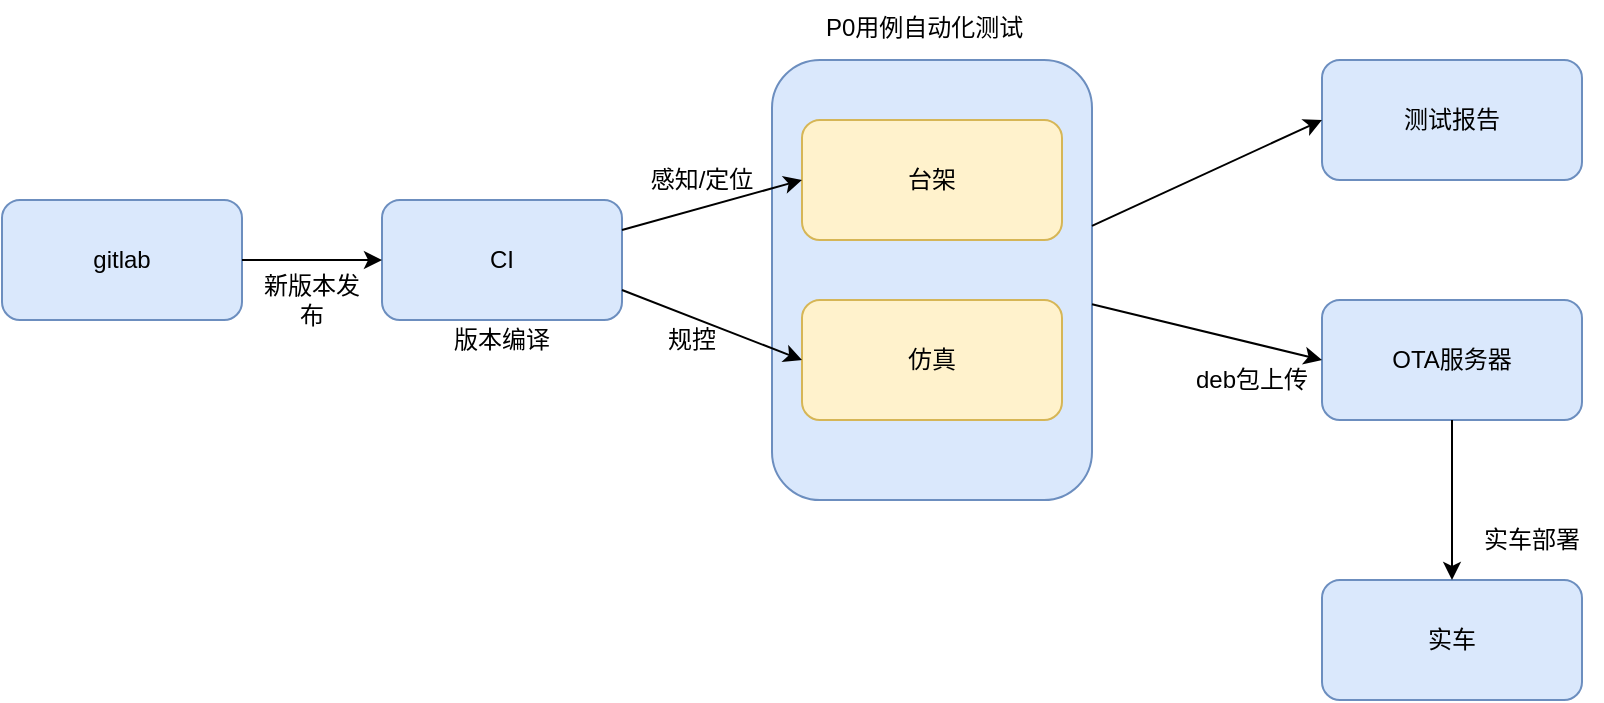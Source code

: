 <mxfile version="12.8.4" type="github"><diagram id="19_FTHvBFHZxbvxsd_1o" name="Page-1"><mxGraphModel dx="946" dy="544" grid="1" gridSize="10" guides="1" tooltips="1" connect="1" arrows="1" fold="1" page="1" pageScale="1" pageWidth="827" pageHeight="1169" math="0" shadow="0"><root><mxCell id="0"/><mxCell id="1" parent="0"/><mxCell id="IKyC2lIBbhLIB4D3dvfH-18" value="" style="rounded=1;whiteSpace=wrap;html=1;fillColor=#dae8fc;strokeColor=#6c8ebf;" vertex="1" parent="1"><mxGeometry x="395" y="180" width="160" height="220" as="geometry"/></mxCell><mxCell id="IKyC2lIBbhLIB4D3dvfH-1" value="gitlab" style="rounded=1;whiteSpace=wrap;html=1;fillColor=#dae8fc;strokeColor=#6c8ebf;" vertex="1" parent="1"><mxGeometry x="10" y="250" width="120" height="60" as="geometry"/></mxCell><mxCell id="IKyC2lIBbhLIB4D3dvfH-2" value="CI" style="rounded=1;whiteSpace=wrap;html=1;fillColor=#dae8fc;strokeColor=#6c8ebf;" vertex="1" parent="1"><mxGeometry x="200" y="250" width="120" height="60" as="geometry"/></mxCell><mxCell id="IKyC2lIBbhLIB4D3dvfH-3" value="" style="endArrow=classic;html=1;exitX=1;exitY=0.5;exitDx=0;exitDy=0;entryX=0;entryY=0.5;entryDx=0;entryDy=0;" edge="1" parent="1" source="IKyC2lIBbhLIB4D3dvfH-1" target="IKyC2lIBbhLIB4D3dvfH-2"><mxGeometry width="50" height="50" relative="1" as="geometry"><mxPoint x="160" y="320" as="sourcePoint"/><mxPoint x="210" y="270" as="targetPoint"/></mxGeometry></mxCell><mxCell id="IKyC2lIBbhLIB4D3dvfH-4" value="新版本发布" style="text;html=1;strokeColor=none;fillColor=none;align=center;verticalAlign=middle;whiteSpace=wrap;rounded=0;" vertex="1" parent="1"><mxGeometry x="140" y="290" width="50" height="20" as="geometry"/></mxCell><mxCell id="IKyC2lIBbhLIB4D3dvfH-5" value="版本编译" style="text;html=1;strokeColor=none;fillColor=none;align=center;verticalAlign=middle;whiteSpace=wrap;rounded=0;" vertex="1" parent="1"><mxGeometry x="225" y="310" width="70" height="20" as="geometry"/></mxCell><mxCell id="IKyC2lIBbhLIB4D3dvfH-6" value="台架" style="rounded=1;whiteSpace=wrap;html=1;fillColor=#fff2cc;strokeColor=#d6b656;" vertex="1" parent="1"><mxGeometry x="410" y="210" width="130" height="60" as="geometry"/></mxCell><mxCell id="IKyC2lIBbhLIB4D3dvfH-7" value="仿真" style="rounded=1;whiteSpace=wrap;html=1;fillColor=#fff2cc;strokeColor=#d6b656;" vertex="1" parent="1"><mxGeometry x="410" y="300" width="130" height="60" as="geometry"/></mxCell><mxCell id="IKyC2lIBbhLIB4D3dvfH-8" value="" style="endArrow=classic;html=1;entryX=0;entryY=0.5;entryDx=0;entryDy=0;exitX=1;exitY=0.25;exitDx=0;exitDy=0;" edge="1" parent="1" source="IKyC2lIBbhLIB4D3dvfH-2" target="IKyC2lIBbhLIB4D3dvfH-6"><mxGeometry width="50" height="50" relative="1" as="geometry"><mxPoint x="110" y="320" as="sourcePoint"/><mxPoint x="160" y="270" as="targetPoint"/></mxGeometry></mxCell><mxCell id="IKyC2lIBbhLIB4D3dvfH-9" value="感知/定位" style="text;html=1;strokeColor=none;fillColor=none;align=center;verticalAlign=middle;whiteSpace=wrap;rounded=0;" vertex="1" parent="1"><mxGeometry x="325" y="230" width="70" height="20" as="geometry"/></mxCell><mxCell id="IKyC2lIBbhLIB4D3dvfH-10" value="" style="endArrow=classic;html=1;entryX=0;entryY=0.5;entryDx=0;entryDy=0;exitX=1;exitY=0.75;exitDx=0;exitDy=0;" edge="1" parent="1" source="IKyC2lIBbhLIB4D3dvfH-2" target="IKyC2lIBbhLIB4D3dvfH-7"><mxGeometry width="50" height="50" relative="1" as="geometry"><mxPoint x="330" y="275" as="sourcePoint"/><mxPoint x="420" y="220" as="targetPoint"/></mxGeometry></mxCell><mxCell id="IKyC2lIBbhLIB4D3dvfH-11" value="规控" style="text;html=1;strokeColor=none;fillColor=none;align=center;verticalAlign=middle;whiteSpace=wrap;rounded=0;" vertex="1" parent="1"><mxGeometry x="320" y="310" width="70" height="20" as="geometry"/></mxCell><mxCell id="IKyC2lIBbhLIB4D3dvfH-13" value="P0用例自动化测试" style="text;html=1;" vertex="1" parent="1"><mxGeometry x="420" y="150" width="120" height="30" as="geometry"/></mxCell><mxCell id="IKyC2lIBbhLIB4D3dvfH-15" value="测试报告" style="rounded=1;whiteSpace=wrap;html=1;fillColor=#dae8fc;strokeColor=#6c8ebf;" vertex="1" parent="1"><mxGeometry x="670" y="180" width="130" height="60" as="geometry"/></mxCell><mxCell id="IKyC2lIBbhLIB4D3dvfH-16" value="OTA服务器" style="rounded=1;whiteSpace=wrap;html=1;fillColor=#dae8fc;strokeColor=#6c8ebf;" vertex="1" parent="1"><mxGeometry x="670" y="300" width="130" height="60" as="geometry"/></mxCell><mxCell id="IKyC2lIBbhLIB4D3dvfH-17" value="实车" style="rounded=1;whiteSpace=wrap;html=1;fillColor=#dae8fc;strokeColor=#6c8ebf;" vertex="1" parent="1"><mxGeometry x="670" y="440" width="130" height="60" as="geometry"/></mxCell><mxCell id="IKyC2lIBbhLIB4D3dvfH-26" value="" style="endArrow=classic;html=1;entryX=0;entryY=0.5;entryDx=0;entryDy=0;exitX=1;exitY=0.377;exitDx=0;exitDy=0;exitPerimeter=0;" edge="1" parent="1" source="IKyC2lIBbhLIB4D3dvfH-18" target="IKyC2lIBbhLIB4D3dvfH-15"><mxGeometry width="50" height="50" relative="1" as="geometry"><mxPoint x="555" y="290" as="sourcePoint"/><mxPoint x="625" y="230" as="targetPoint"/></mxGeometry></mxCell><mxCell id="IKyC2lIBbhLIB4D3dvfH-27" value="" style="endArrow=classic;html=1;entryX=0;entryY=0.5;entryDx=0;entryDy=0;exitX=1;exitY=0.555;exitDx=0;exitDy=0;exitPerimeter=0;" edge="1" parent="1" source="IKyC2lIBbhLIB4D3dvfH-18" target="IKyC2lIBbhLIB4D3dvfH-16"><mxGeometry width="50" height="50" relative="1" as="geometry"><mxPoint x="560" y="290" as="sourcePoint"/><mxPoint x="620" y="230" as="targetPoint"/></mxGeometry></mxCell><mxCell id="IKyC2lIBbhLIB4D3dvfH-28" value="" style="endArrow=classic;html=1;exitX=0.5;exitY=1;exitDx=0;exitDy=0;entryX=0.5;entryY=0;entryDx=0;entryDy=0;" edge="1" parent="1" source="IKyC2lIBbhLIB4D3dvfH-16" target="IKyC2lIBbhLIB4D3dvfH-17"><mxGeometry width="50" height="50" relative="1" as="geometry"><mxPoint x="500" y="290" as="sourcePoint"/><mxPoint x="550" y="240" as="targetPoint"/></mxGeometry></mxCell><mxCell id="IKyC2lIBbhLIB4D3dvfH-29" value="deb包上传" style="text;html=1;strokeColor=none;fillColor=none;align=center;verticalAlign=middle;whiteSpace=wrap;rounded=0;" vertex="1" parent="1"><mxGeometry x="600" y="330" width="70" height="20" as="geometry"/></mxCell><mxCell id="IKyC2lIBbhLIB4D3dvfH-30" value="实车部署" style="text;html=1;strokeColor=none;fillColor=none;align=center;verticalAlign=middle;whiteSpace=wrap;rounded=0;" vertex="1" parent="1"><mxGeometry x="740" y="410" width="70" height="20" as="geometry"/></mxCell></root></mxGraphModel></diagram></mxfile>
